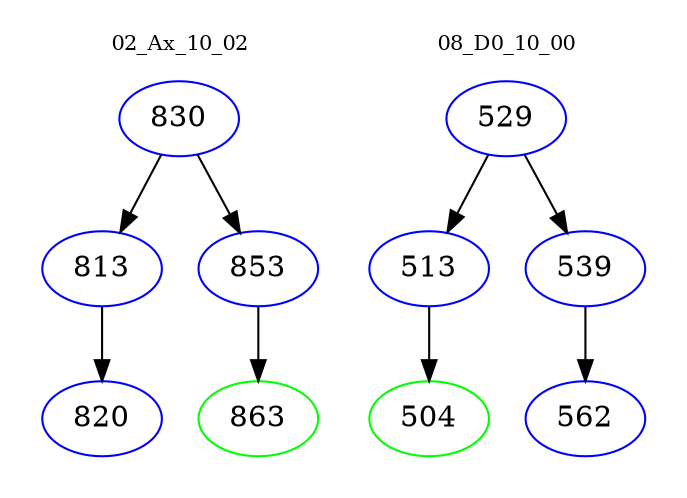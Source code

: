 digraph{
subgraph cluster_0 {
color = white
label = "02_Ax_10_02";
fontsize=10;
T0_830 [label="830", color="blue"]
T0_830 -> T0_813 [color="black"]
T0_813 [label="813", color="blue"]
T0_813 -> T0_820 [color="black"]
T0_820 [label="820", color="blue"]
T0_830 -> T0_853 [color="black"]
T0_853 [label="853", color="blue"]
T0_853 -> T0_863 [color="black"]
T0_863 [label="863", color="green"]
}
subgraph cluster_1 {
color = white
label = "08_D0_10_00";
fontsize=10;
T1_529 [label="529", color="blue"]
T1_529 -> T1_513 [color="black"]
T1_513 [label="513", color="blue"]
T1_513 -> T1_504 [color="black"]
T1_504 [label="504", color="green"]
T1_529 -> T1_539 [color="black"]
T1_539 [label="539", color="blue"]
T1_539 -> T1_562 [color="black"]
T1_562 [label="562", color="blue"]
}
}
